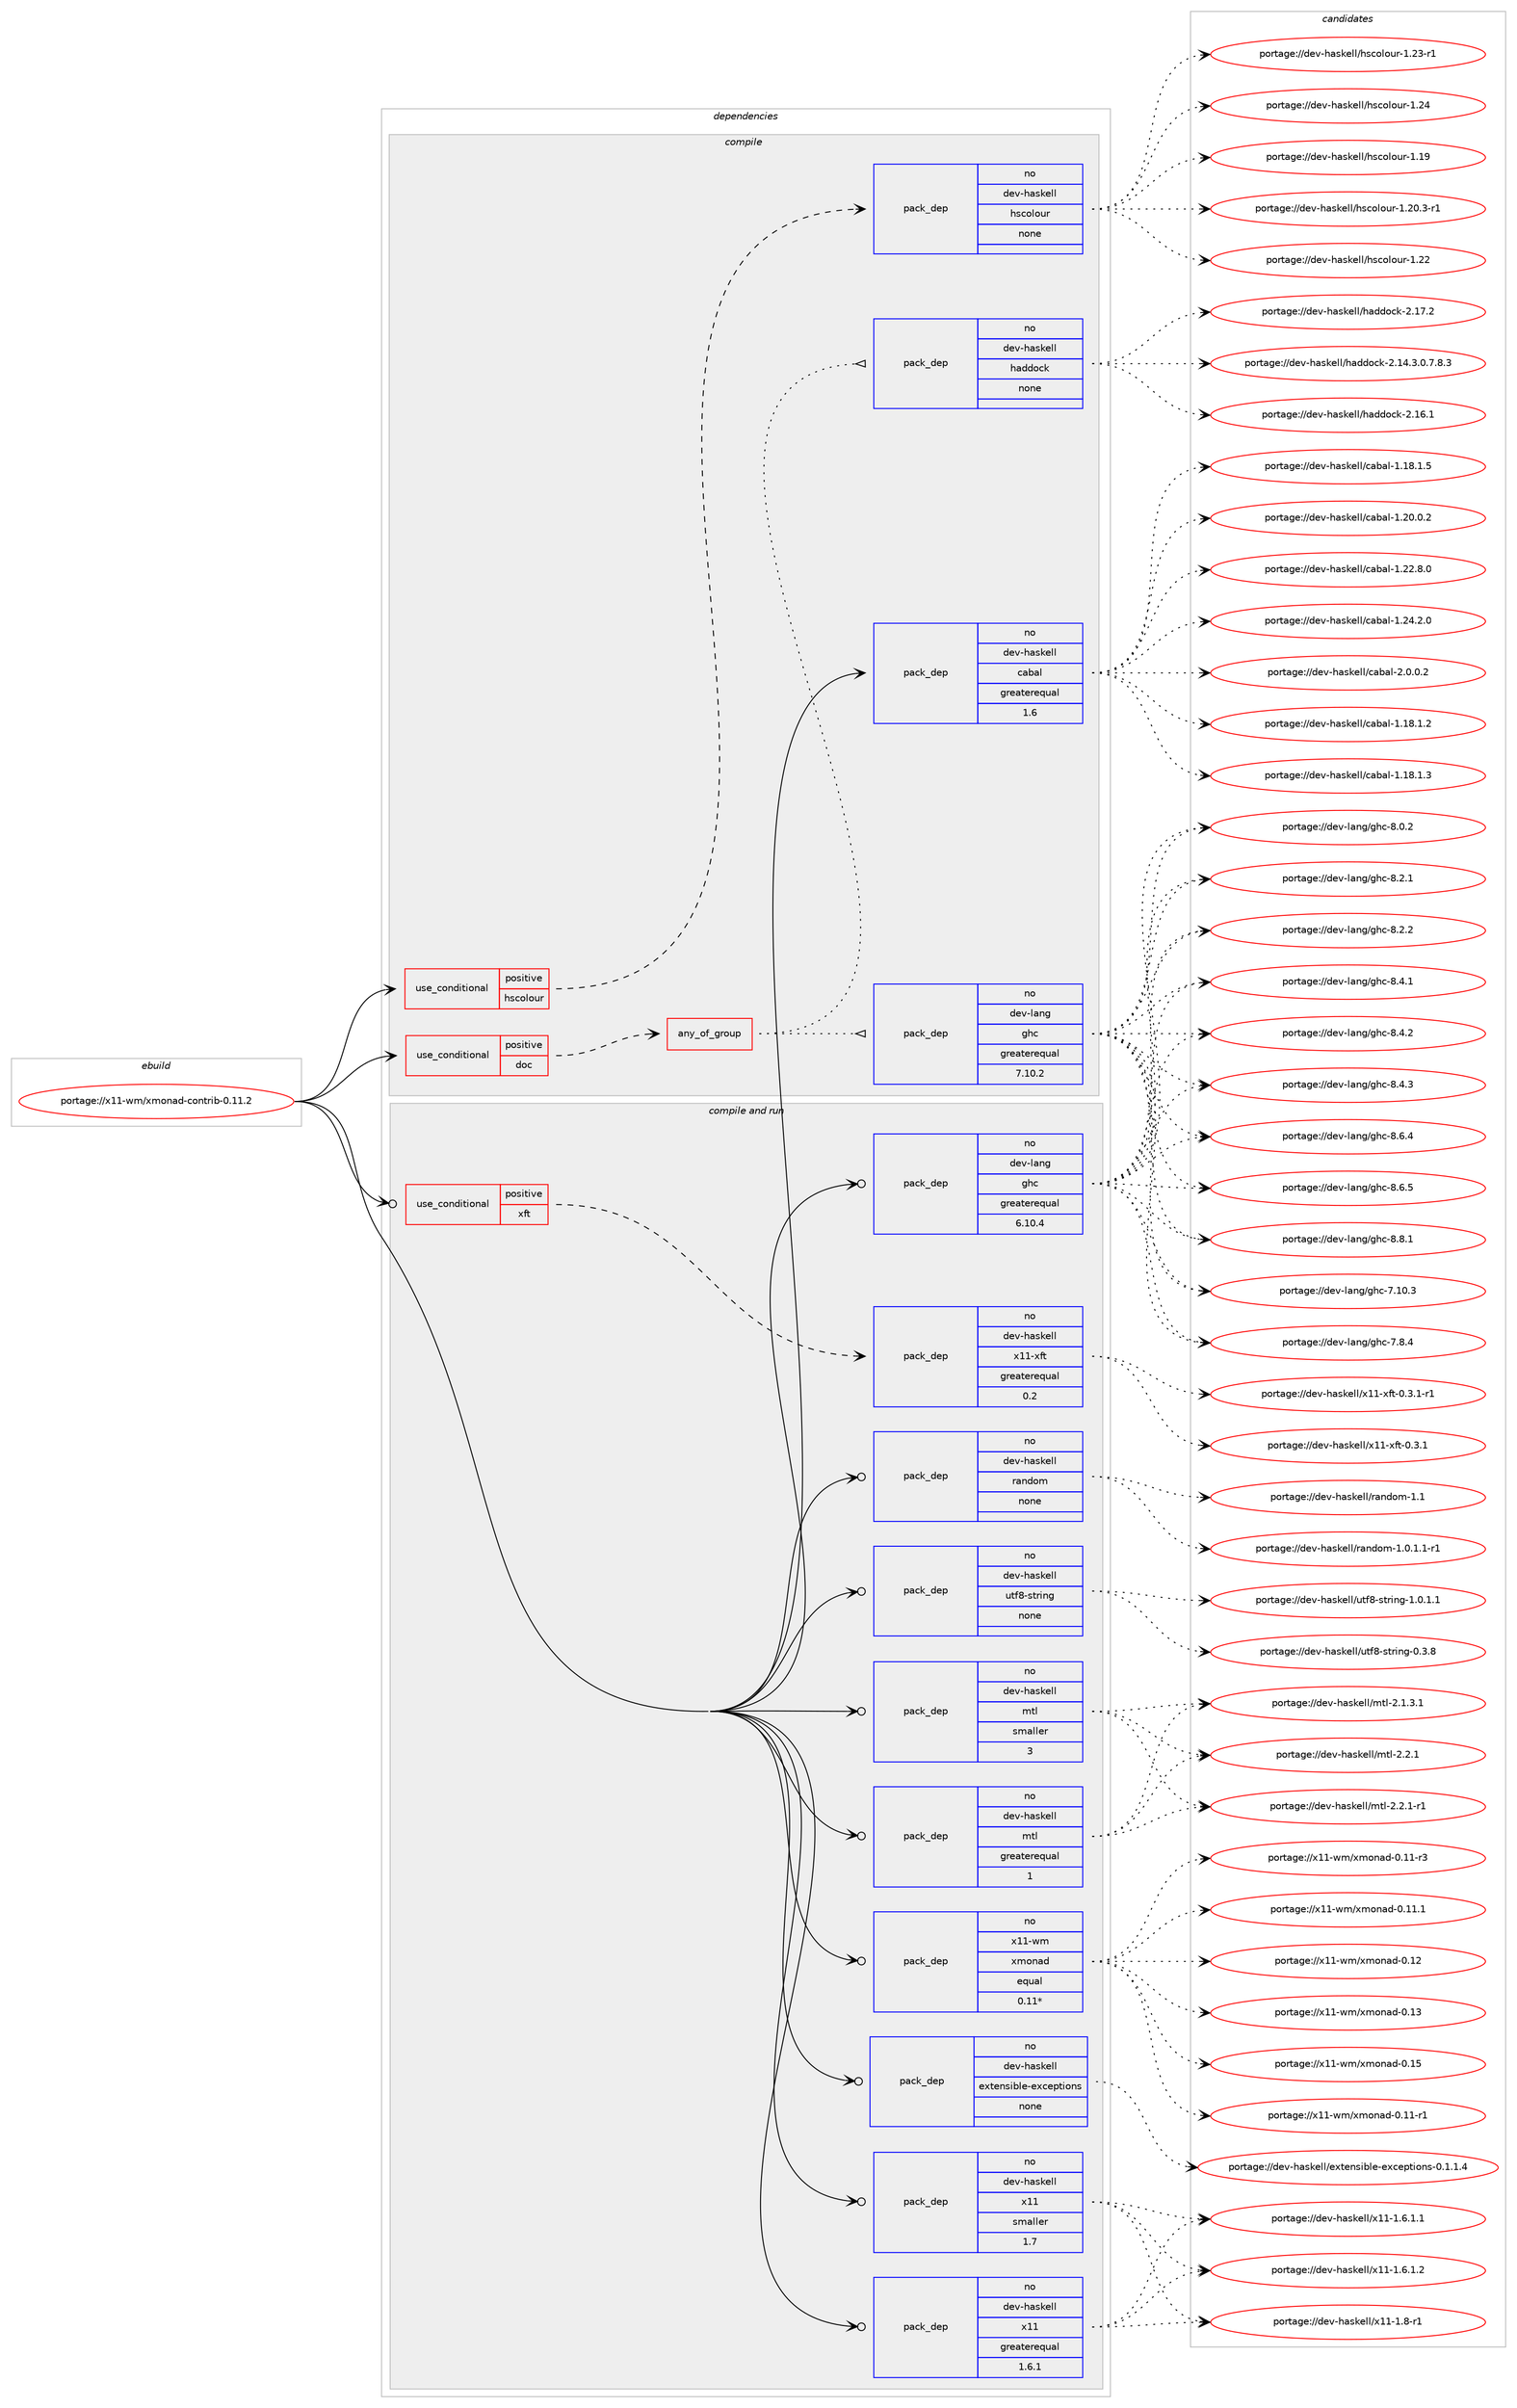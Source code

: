 digraph prolog {

# *************
# Graph options
# *************

newrank=true;
concentrate=true;
compound=true;
graph [rankdir=LR,fontname=Helvetica,fontsize=10,ranksep=1.5];#, ranksep=2.5, nodesep=0.2];
edge  [arrowhead=vee];
node  [fontname=Helvetica,fontsize=10];

# **********
# The ebuild
# **********

subgraph cluster_leftcol {
color=gray;
rank=same;
label=<<i>ebuild</i>>;
id [label="portage://x11-wm/xmonad-contrib-0.11.2", color=red, width=4, href="../x11-wm/xmonad-contrib-0.11.2.svg"];
}

# ****************
# The dependencies
# ****************

subgraph cluster_midcol {
color=gray;
label=<<i>dependencies</i>>;
subgraph cluster_compile {
fillcolor="#eeeeee";
style=filled;
label=<<i>compile</i>>;
subgraph cond109414 {
dependency461005 [label=<<TABLE BORDER="0" CELLBORDER="1" CELLSPACING="0" CELLPADDING="4"><TR><TD ROWSPAN="3" CELLPADDING="10">use_conditional</TD></TR><TR><TD>positive</TD></TR><TR><TD>doc</TD></TR></TABLE>>, shape=none, color=red];
subgraph any8065 {
dependency461006 [label=<<TABLE BORDER="0" CELLBORDER="1" CELLSPACING="0" CELLPADDING="4"><TR><TD CELLPADDING="10">any_of_group</TD></TR></TABLE>>, shape=none, color=red];subgraph pack343230 {
dependency461007 [label=<<TABLE BORDER="0" CELLBORDER="1" CELLSPACING="0" CELLPADDING="4" WIDTH="220"><TR><TD ROWSPAN="6" CELLPADDING="30">pack_dep</TD></TR><TR><TD WIDTH="110">no</TD></TR><TR><TD>dev-haskell</TD></TR><TR><TD>haddock</TD></TR><TR><TD>none</TD></TR><TR><TD></TD></TR></TABLE>>, shape=none, color=blue];
}
dependency461006:e -> dependency461007:w [weight=20,style="dotted",arrowhead="oinv"];
subgraph pack343231 {
dependency461008 [label=<<TABLE BORDER="0" CELLBORDER="1" CELLSPACING="0" CELLPADDING="4" WIDTH="220"><TR><TD ROWSPAN="6" CELLPADDING="30">pack_dep</TD></TR><TR><TD WIDTH="110">no</TD></TR><TR><TD>dev-lang</TD></TR><TR><TD>ghc</TD></TR><TR><TD>greaterequal</TD></TR><TR><TD>7.10.2</TD></TR></TABLE>>, shape=none, color=blue];
}
dependency461006:e -> dependency461008:w [weight=20,style="dotted",arrowhead="oinv"];
}
dependency461005:e -> dependency461006:w [weight=20,style="dashed",arrowhead="vee"];
}
id:e -> dependency461005:w [weight=20,style="solid",arrowhead="vee"];
subgraph cond109415 {
dependency461009 [label=<<TABLE BORDER="0" CELLBORDER="1" CELLSPACING="0" CELLPADDING="4"><TR><TD ROWSPAN="3" CELLPADDING="10">use_conditional</TD></TR><TR><TD>positive</TD></TR><TR><TD>hscolour</TD></TR></TABLE>>, shape=none, color=red];
subgraph pack343232 {
dependency461010 [label=<<TABLE BORDER="0" CELLBORDER="1" CELLSPACING="0" CELLPADDING="4" WIDTH="220"><TR><TD ROWSPAN="6" CELLPADDING="30">pack_dep</TD></TR><TR><TD WIDTH="110">no</TD></TR><TR><TD>dev-haskell</TD></TR><TR><TD>hscolour</TD></TR><TR><TD>none</TD></TR><TR><TD></TD></TR></TABLE>>, shape=none, color=blue];
}
dependency461009:e -> dependency461010:w [weight=20,style="dashed",arrowhead="vee"];
}
id:e -> dependency461009:w [weight=20,style="solid",arrowhead="vee"];
subgraph pack343233 {
dependency461011 [label=<<TABLE BORDER="0" CELLBORDER="1" CELLSPACING="0" CELLPADDING="4" WIDTH="220"><TR><TD ROWSPAN="6" CELLPADDING="30">pack_dep</TD></TR><TR><TD WIDTH="110">no</TD></TR><TR><TD>dev-haskell</TD></TR><TR><TD>cabal</TD></TR><TR><TD>greaterequal</TD></TR><TR><TD>1.6</TD></TR></TABLE>>, shape=none, color=blue];
}
id:e -> dependency461011:w [weight=20,style="solid",arrowhead="vee"];
}
subgraph cluster_compileandrun {
fillcolor="#eeeeee";
style=filled;
label=<<i>compile and run</i>>;
subgraph cond109416 {
dependency461012 [label=<<TABLE BORDER="0" CELLBORDER="1" CELLSPACING="0" CELLPADDING="4"><TR><TD ROWSPAN="3" CELLPADDING="10">use_conditional</TD></TR><TR><TD>positive</TD></TR><TR><TD>xft</TD></TR></TABLE>>, shape=none, color=red];
subgraph pack343234 {
dependency461013 [label=<<TABLE BORDER="0" CELLBORDER="1" CELLSPACING="0" CELLPADDING="4" WIDTH="220"><TR><TD ROWSPAN="6" CELLPADDING="30">pack_dep</TD></TR><TR><TD WIDTH="110">no</TD></TR><TR><TD>dev-haskell</TD></TR><TR><TD>x11-xft</TD></TR><TR><TD>greaterequal</TD></TR><TR><TD>0.2</TD></TR></TABLE>>, shape=none, color=blue];
}
dependency461012:e -> dependency461013:w [weight=20,style="dashed",arrowhead="vee"];
}
id:e -> dependency461012:w [weight=20,style="solid",arrowhead="odotvee"];
subgraph pack343235 {
dependency461014 [label=<<TABLE BORDER="0" CELLBORDER="1" CELLSPACING="0" CELLPADDING="4" WIDTH="220"><TR><TD ROWSPAN="6" CELLPADDING="30">pack_dep</TD></TR><TR><TD WIDTH="110">no</TD></TR><TR><TD>dev-haskell</TD></TR><TR><TD>extensible-exceptions</TD></TR><TR><TD>none</TD></TR><TR><TD></TD></TR></TABLE>>, shape=none, color=blue];
}
id:e -> dependency461014:w [weight=20,style="solid",arrowhead="odotvee"];
subgraph pack343236 {
dependency461015 [label=<<TABLE BORDER="0" CELLBORDER="1" CELLSPACING="0" CELLPADDING="4" WIDTH="220"><TR><TD ROWSPAN="6" CELLPADDING="30">pack_dep</TD></TR><TR><TD WIDTH="110">no</TD></TR><TR><TD>dev-haskell</TD></TR><TR><TD>mtl</TD></TR><TR><TD>greaterequal</TD></TR><TR><TD>1</TD></TR></TABLE>>, shape=none, color=blue];
}
id:e -> dependency461015:w [weight=20,style="solid",arrowhead="odotvee"];
subgraph pack343237 {
dependency461016 [label=<<TABLE BORDER="0" CELLBORDER="1" CELLSPACING="0" CELLPADDING="4" WIDTH="220"><TR><TD ROWSPAN="6" CELLPADDING="30">pack_dep</TD></TR><TR><TD WIDTH="110">no</TD></TR><TR><TD>dev-haskell</TD></TR><TR><TD>mtl</TD></TR><TR><TD>smaller</TD></TR><TR><TD>3</TD></TR></TABLE>>, shape=none, color=blue];
}
id:e -> dependency461016:w [weight=20,style="solid",arrowhead="odotvee"];
subgraph pack343238 {
dependency461017 [label=<<TABLE BORDER="0" CELLBORDER="1" CELLSPACING="0" CELLPADDING="4" WIDTH="220"><TR><TD ROWSPAN="6" CELLPADDING="30">pack_dep</TD></TR><TR><TD WIDTH="110">no</TD></TR><TR><TD>dev-haskell</TD></TR><TR><TD>random</TD></TR><TR><TD>none</TD></TR><TR><TD></TD></TR></TABLE>>, shape=none, color=blue];
}
id:e -> dependency461017:w [weight=20,style="solid",arrowhead="odotvee"];
subgraph pack343239 {
dependency461018 [label=<<TABLE BORDER="0" CELLBORDER="1" CELLSPACING="0" CELLPADDING="4" WIDTH="220"><TR><TD ROWSPAN="6" CELLPADDING="30">pack_dep</TD></TR><TR><TD WIDTH="110">no</TD></TR><TR><TD>dev-haskell</TD></TR><TR><TD>utf8-string</TD></TR><TR><TD>none</TD></TR><TR><TD></TD></TR></TABLE>>, shape=none, color=blue];
}
id:e -> dependency461018:w [weight=20,style="solid",arrowhead="odotvee"];
subgraph pack343240 {
dependency461019 [label=<<TABLE BORDER="0" CELLBORDER="1" CELLSPACING="0" CELLPADDING="4" WIDTH="220"><TR><TD ROWSPAN="6" CELLPADDING="30">pack_dep</TD></TR><TR><TD WIDTH="110">no</TD></TR><TR><TD>dev-haskell</TD></TR><TR><TD>x11</TD></TR><TR><TD>greaterequal</TD></TR><TR><TD>1.6.1</TD></TR></TABLE>>, shape=none, color=blue];
}
id:e -> dependency461019:w [weight=20,style="solid",arrowhead="odotvee"];
subgraph pack343241 {
dependency461020 [label=<<TABLE BORDER="0" CELLBORDER="1" CELLSPACING="0" CELLPADDING="4" WIDTH="220"><TR><TD ROWSPAN="6" CELLPADDING="30">pack_dep</TD></TR><TR><TD WIDTH="110">no</TD></TR><TR><TD>dev-haskell</TD></TR><TR><TD>x11</TD></TR><TR><TD>smaller</TD></TR><TR><TD>1.7</TD></TR></TABLE>>, shape=none, color=blue];
}
id:e -> dependency461020:w [weight=20,style="solid",arrowhead="odotvee"];
subgraph pack343242 {
dependency461021 [label=<<TABLE BORDER="0" CELLBORDER="1" CELLSPACING="0" CELLPADDING="4" WIDTH="220"><TR><TD ROWSPAN="6" CELLPADDING="30">pack_dep</TD></TR><TR><TD WIDTH="110">no</TD></TR><TR><TD>dev-lang</TD></TR><TR><TD>ghc</TD></TR><TR><TD>greaterequal</TD></TR><TR><TD>6.10.4</TD></TR></TABLE>>, shape=none, color=blue];
}
id:e -> dependency461021:w [weight=20,style="solid",arrowhead="odotvee"];
subgraph pack343243 {
dependency461022 [label=<<TABLE BORDER="0" CELLBORDER="1" CELLSPACING="0" CELLPADDING="4" WIDTH="220"><TR><TD ROWSPAN="6" CELLPADDING="30">pack_dep</TD></TR><TR><TD WIDTH="110">no</TD></TR><TR><TD>x11-wm</TD></TR><TR><TD>xmonad</TD></TR><TR><TD>equal</TD></TR><TR><TD>0.11*</TD></TR></TABLE>>, shape=none, color=blue];
}
id:e -> dependency461022:w [weight=20,style="solid",arrowhead="odotvee"];
}
subgraph cluster_run {
fillcolor="#eeeeee";
style=filled;
label=<<i>run</i>>;
}
}

# **************
# The candidates
# **************

subgraph cluster_choices {
rank=same;
color=gray;
label=<<i>candidates</i>>;

subgraph choice343230 {
color=black;
nodesep=1;
choiceportage1001011184510497115107101108108471049710010011199107455046495246514648465546564651 [label="portage://dev-haskell/haddock-2.14.3.0.7.8.3", color=red, width=4,href="../dev-haskell/haddock-2.14.3.0.7.8.3.svg"];
choiceportage100101118451049711510710110810847104971001001119910745504649544649 [label="portage://dev-haskell/haddock-2.16.1", color=red, width=4,href="../dev-haskell/haddock-2.16.1.svg"];
choiceportage100101118451049711510710110810847104971001001119910745504649554650 [label="portage://dev-haskell/haddock-2.17.2", color=red, width=4,href="../dev-haskell/haddock-2.17.2.svg"];
dependency461007:e -> choiceportage1001011184510497115107101108108471049710010011199107455046495246514648465546564651:w [style=dotted,weight="100"];
dependency461007:e -> choiceportage100101118451049711510710110810847104971001001119910745504649544649:w [style=dotted,weight="100"];
dependency461007:e -> choiceportage100101118451049711510710110810847104971001001119910745504649554650:w [style=dotted,weight="100"];
}
subgraph choice343231 {
color=black;
nodesep=1;
choiceportage1001011184510897110103471031049945554649484651 [label="portage://dev-lang/ghc-7.10.3", color=red, width=4,href="../dev-lang/ghc-7.10.3.svg"];
choiceportage10010111845108971101034710310499455546564652 [label="portage://dev-lang/ghc-7.8.4", color=red, width=4,href="../dev-lang/ghc-7.8.4.svg"];
choiceportage10010111845108971101034710310499455646484650 [label="portage://dev-lang/ghc-8.0.2", color=red, width=4,href="../dev-lang/ghc-8.0.2.svg"];
choiceportage10010111845108971101034710310499455646504649 [label="portage://dev-lang/ghc-8.2.1", color=red, width=4,href="../dev-lang/ghc-8.2.1.svg"];
choiceportage10010111845108971101034710310499455646504650 [label="portage://dev-lang/ghc-8.2.2", color=red, width=4,href="../dev-lang/ghc-8.2.2.svg"];
choiceportage10010111845108971101034710310499455646524649 [label="portage://dev-lang/ghc-8.4.1", color=red, width=4,href="../dev-lang/ghc-8.4.1.svg"];
choiceportage10010111845108971101034710310499455646524650 [label="portage://dev-lang/ghc-8.4.2", color=red, width=4,href="../dev-lang/ghc-8.4.2.svg"];
choiceportage10010111845108971101034710310499455646524651 [label="portage://dev-lang/ghc-8.4.3", color=red, width=4,href="../dev-lang/ghc-8.4.3.svg"];
choiceportage10010111845108971101034710310499455646544652 [label="portage://dev-lang/ghc-8.6.4", color=red, width=4,href="../dev-lang/ghc-8.6.4.svg"];
choiceportage10010111845108971101034710310499455646544653 [label="portage://dev-lang/ghc-8.6.5", color=red, width=4,href="../dev-lang/ghc-8.6.5.svg"];
choiceportage10010111845108971101034710310499455646564649 [label="portage://dev-lang/ghc-8.8.1", color=red, width=4,href="../dev-lang/ghc-8.8.1.svg"];
dependency461008:e -> choiceportage1001011184510897110103471031049945554649484651:w [style=dotted,weight="100"];
dependency461008:e -> choiceportage10010111845108971101034710310499455546564652:w [style=dotted,weight="100"];
dependency461008:e -> choiceportage10010111845108971101034710310499455646484650:w [style=dotted,weight="100"];
dependency461008:e -> choiceportage10010111845108971101034710310499455646504649:w [style=dotted,weight="100"];
dependency461008:e -> choiceportage10010111845108971101034710310499455646504650:w [style=dotted,weight="100"];
dependency461008:e -> choiceportage10010111845108971101034710310499455646524649:w [style=dotted,weight="100"];
dependency461008:e -> choiceportage10010111845108971101034710310499455646524650:w [style=dotted,weight="100"];
dependency461008:e -> choiceportage10010111845108971101034710310499455646524651:w [style=dotted,weight="100"];
dependency461008:e -> choiceportage10010111845108971101034710310499455646544652:w [style=dotted,weight="100"];
dependency461008:e -> choiceportage10010111845108971101034710310499455646544653:w [style=dotted,weight="100"];
dependency461008:e -> choiceportage10010111845108971101034710310499455646564649:w [style=dotted,weight="100"];
}
subgraph choice343232 {
color=black;
nodesep=1;
choiceportage100101118451049711510710110810847104115991111081111171144549464957 [label="portage://dev-haskell/hscolour-1.19", color=red, width=4,href="../dev-haskell/hscolour-1.19.svg"];
choiceportage10010111845104971151071011081084710411599111108111117114454946504846514511449 [label="portage://dev-haskell/hscolour-1.20.3-r1", color=red, width=4,href="../dev-haskell/hscolour-1.20.3-r1.svg"];
choiceportage100101118451049711510710110810847104115991111081111171144549465050 [label="portage://dev-haskell/hscolour-1.22", color=red, width=4,href="../dev-haskell/hscolour-1.22.svg"];
choiceportage1001011184510497115107101108108471041159911110811111711445494650514511449 [label="portage://dev-haskell/hscolour-1.23-r1", color=red, width=4,href="../dev-haskell/hscolour-1.23-r1.svg"];
choiceportage100101118451049711510710110810847104115991111081111171144549465052 [label="portage://dev-haskell/hscolour-1.24", color=red, width=4,href="../dev-haskell/hscolour-1.24.svg"];
dependency461010:e -> choiceportage100101118451049711510710110810847104115991111081111171144549464957:w [style=dotted,weight="100"];
dependency461010:e -> choiceportage10010111845104971151071011081084710411599111108111117114454946504846514511449:w [style=dotted,weight="100"];
dependency461010:e -> choiceportage100101118451049711510710110810847104115991111081111171144549465050:w [style=dotted,weight="100"];
dependency461010:e -> choiceportage1001011184510497115107101108108471041159911110811111711445494650514511449:w [style=dotted,weight="100"];
dependency461010:e -> choiceportage100101118451049711510710110810847104115991111081111171144549465052:w [style=dotted,weight="100"];
}
subgraph choice343233 {
color=black;
nodesep=1;
choiceportage10010111845104971151071011081084799979897108454946495646494650 [label="portage://dev-haskell/cabal-1.18.1.2", color=red, width=4,href="../dev-haskell/cabal-1.18.1.2.svg"];
choiceportage10010111845104971151071011081084799979897108454946495646494651 [label="portage://dev-haskell/cabal-1.18.1.3", color=red, width=4,href="../dev-haskell/cabal-1.18.1.3.svg"];
choiceportage10010111845104971151071011081084799979897108454946495646494653 [label="portage://dev-haskell/cabal-1.18.1.5", color=red, width=4,href="../dev-haskell/cabal-1.18.1.5.svg"];
choiceportage10010111845104971151071011081084799979897108454946504846484650 [label="portage://dev-haskell/cabal-1.20.0.2", color=red, width=4,href="../dev-haskell/cabal-1.20.0.2.svg"];
choiceportage10010111845104971151071011081084799979897108454946505046564648 [label="portage://dev-haskell/cabal-1.22.8.0", color=red, width=4,href="../dev-haskell/cabal-1.22.8.0.svg"];
choiceportage10010111845104971151071011081084799979897108454946505246504648 [label="portage://dev-haskell/cabal-1.24.2.0", color=red, width=4,href="../dev-haskell/cabal-1.24.2.0.svg"];
choiceportage100101118451049711510710110810847999798971084550464846484650 [label="portage://dev-haskell/cabal-2.0.0.2", color=red, width=4,href="../dev-haskell/cabal-2.0.0.2.svg"];
dependency461011:e -> choiceportage10010111845104971151071011081084799979897108454946495646494650:w [style=dotted,weight="100"];
dependency461011:e -> choiceportage10010111845104971151071011081084799979897108454946495646494651:w [style=dotted,weight="100"];
dependency461011:e -> choiceportage10010111845104971151071011081084799979897108454946495646494653:w [style=dotted,weight="100"];
dependency461011:e -> choiceportage10010111845104971151071011081084799979897108454946504846484650:w [style=dotted,weight="100"];
dependency461011:e -> choiceportage10010111845104971151071011081084799979897108454946505046564648:w [style=dotted,weight="100"];
dependency461011:e -> choiceportage10010111845104971151071011081084799979897108454946505246504648:w [style=dotted,weight="100"];
dependency461011:e -> choiceportage100101118451049711510710110810847999798971084550464846484650:w [style=dotted,weight="100"];
}
subgraph choice343234 {
color=black;
nodesep=1;
choiceportage100101118451049711510710110810847120494945120102116454846514649 [label="portage://dev-haskell/x11-xft-0.3.1", color=red, width=4,href="../dev-haskell/x11-xft-0.3.1.svg"];
choiceportage1001011184510497115107101108108471204949451201021164548465146494511449 [label="portage://dev-haskell/x11-xft-0.3.1-r1", color=red, width=4,href="../dev-haskell/x11-xft-0.3.1-r1.svg"];
dependency461013:e -> choiceportage100101118451049711510710110810847120494945120102116454846514649:w [style=dotted,weight="100"];
dependency461013:e -> choiceportage1001011184510497115107101108108471204949451201021164548465146494511449:w [style=dotted,weight="100"];
}
subgraph choice343235 {
color=black;
nodesep=1;
choiceportage1001011184510497115107101108108471011201161011101151059810810145101120991011121161051111101154548464946494652 [label="portage://dev-haskell/extensible-exceptions-0.1.1.4", color=red, width=4,href="../dev-haskell/extensible-exceptions-0.1.1.4.svg"];
dependency461014:e -> choiceportage1001011184510497115107101108108471011201161011101151059810810145101120991011121161051111101154548464946494652:w [style=dotted,weight="100"];
}
subgraph choice343236 {
color=black;
nodesep=1;
choiceportage1001011184510497115107101108108471091161084550464946514649 [label="portage://dev-haskell/mtl-2.1.3.1", color=red, width=4,href="../dev-haskell/mtl-2.1.3.1.svg"];
choiceportage100101118451049711510710110810847109116108455046504649 [label="portage://dev-haskell/mtl-2.2.1", color=red, width=4,href="../dev-haskell/mtl-2.2.1.svg"];
choiceportage1001011184510497115107101108108471091161084550465046494511449 [label="portage://dev-haskell/mtl-2.2.1-r1", color=red, width=4,href="../dev-haskell/mtl-2.2.1-r1.svg"];
dependency461015:e -> choiceportage1001011184510497115107101108108471091161084550464946514649:w [style=dotted,weight="100"];
dependency461015:e -> choiceportage100101118451049711510710110810847109116108455046504649:w [style=dotted,weight="100"];
dependency461015:e -> choiceportage1001011184510497115107101108108471091161084550465046494511449:w [style=dotted,weight="100"];
}
subgraph choice343237 {
color=black;
nodesep=1;
choiceportage1001011184510497115107101108108471091161084550464946514649 [label="portage://dev-haskell/mtl-2.1.3.1", color=red, width=4,href="../dev-haskell/mtl-2.1.3.1.svg"];
choiceportage100101118451049711510710110810847109116108455046504649 [label="portage://dev-haskell/mtl-2.2.1", color=red, width=4,href="../dev-haskell/mtl-2.2.1.svg"];
choiceportage1001011184510497115107101108108471091161084550465046494511449 [label="portage://dev-haskell/mtl-2.2.1-r1", color=red, width=4,href="../dev-haskell/mtl-2.2.1-r1.svg"];
dependency461016:e -> choiceportage1001011184510497115107101108108471091161084550464946514649:w [style=dotted,weight="100"];
dependency461016:e -> choiceportage100101118451049711510710110810847109116108455046504649:w [style=dotted,weight="100"];
dependency461016:e -> choiceportage1001011184510497115107101108108471091161084550465046494511449:w [style=dotted,weight="100"];
}
subgraph choice343238 {
color=black;
nodesep=1;
choiceportage1001011184510497115107101108108471149711010011110945494648464946494511449 [label="portage://dev-haskell/random-1.0.1.1-r1", color=red, width=4,href="../dev-haskell/random-1.0.1.1-r1.svg"];
choiceportage1001011184510497115107101108108471149711010011110945494649 [label="portage://dev-haskell/random-1.1", color=red, width=4,href="../dev-haskell/random-1.1.svg"];
dependency461017:e -> choiceportage1001011184510497115107101108108471149711010011110945494648464946494511449:w [style=dotted,weight="100"];
dependency461017:e -> choiceportage1001011184510497115107101108108471149711010011110945494649:w [style=dotted,weight="100"];
}
subgraph choice343239 {
color=black;
nodesep=1;
choiceportage1001011184510497115107101108108471171161025645115116114105110103454846514656 [label="portage://dev-haskell/utf8-string-0.3.8", color=red, width=4,href="../dev-haskell/utf8-string-0.3.8.svg"];
choiceportage10010111845104971151071011081084711711610256451151161141051101034549464846494649 [label="portage://dev-haskell/utf8-string-1.0.1.1", color=red, width=4,href="../dev-haskell/utf8-string-1.0.1.1.svg"];
dependency461018:e -> choiceportage1001011184510497115107101108108471171161025645115116114105110103454846514656:w [style=dotted,weight="100"];
dependency461018:e -> choiceportage10010111845104971151071011081084711711610256451151161141051101034549464846494649:w [style=dotted,weight="100"];
}
subgraph choice343240 {
color=black;
nodesep=1;
choiceportage10010111845104971151071011081084712049494549465446494649 [label="portage://dev-haskell/x11-1.6.1.1", color=red, width=4,href="../dev-haskell/x11-1.6.1.1.svg"];
choiceportage10010111845104971151071011081084712049494549465446494650 [label="portage://dev-haskell/x11-1.6.1.2", color=red, width=4,href="../dev-haskell/x11-1.6.1.2.svg"];
choiceportage1001011184510497115107101108108471204949454946564511449 [label="portage://dev-haskell/x11-1.8-r1", color=red, width=4,href="../dev-haskell/x11-1.8-r1.svg"];
dependency461019:e -> choiceportage10010111845104971151071011081084712049494549465446494649:w [style=dotted,weight="100"];
dependency461019:e -> choiceportage10010111845104971151071011081084712049494549465446494650:w [style=dotted,weight="100"];
dependency461019:e -> choiceportage1001011184510497115107101108108471204949454946564511449:w [style=dotted,weight="100"];
}
subgraph choice343241 {
color=black;
nodesep=1;
choiceportage10010111845104971151071011081084712049494549465446494649 [label="portage://dev-haskell/x11-1.6.1.1", color=red, width=4,href="../dev-haskell/x11-1.6.1.1.svg"];
choiceportage10010111845104971151071011081084712049494549465446494650 [label="portage://dev-haskell/x11-1.6.1.2", color=red, width=4,href="../dev-haskell/x11-1.6.1.2.svg"];
choiceportage1001011184510497115107101108108471204949454946564511449 [label="portage://dev-haskell/x11-1.8-r1", color=red, width=4,href="../dev-haskell/x11-1.8-r1.svg"];
dependency461020:e -> choiceportage10010111845104971151071011081084712049494549465446494649:w [style=dotted,weight="100"];
dependency461020:e -> choiceportage10010111845104971151071011081084712049494549465446494650:w [style=dotted,weight="100"];
dependency461020:e -> choiceportage1001011184510497115107101108108471204949454946564511449:w [style=dotted,weight="100"];
}
subgraph choice343242 {
color=black;
nodesep=1;
choiceportage1001011184510897110103471031049945554649484651 [label="portage://dev-lang/ghc-7.10.3", color=red, width=4,href="../dev-lang/ghc-7.10.3.svg"];
choiceportage10010111845108971101034710310499455546564652 [label="portage://dev-lang/ghc-7.8.4", color=red, width=4,href="../dev-lang/ghc-7.8.4.svg"];
choiceportage10010111845108971101034710310499455646484650 [label="portage://dev-lang/ghc-8.0.2", color=red, width=4,href="../dev-lang/ghc-8.0.2.svg"];
choiceportage10010111845108971101034710310499455646504649 [label="portage://dev-lang/ghc-8.2.1", color=red, width=4,href="../dev-lang/ghc-8.2.1.svg"];
choiceportage10010111845108971101034710310499455646504650 [label="portage://dev-lang/ghc-8.2.2", color=red, width=4,href="../dev-lang/ghc-8.2.2.svg"];
choiceportage10010111845108971101034710310499455646524649 [label="portage://dev-lang/ghc-8.4.1", color=red, width=4,href="../dev-lang/ghc-8.4.1.svg"];
choiceportage10010111845108971101034710310499455646524650 [label="portage://dev-lang/ghc-8.4.2", color=red, width=4,href="../dev-lang/ghc-8.4.2.svg"];
choiceportage10010111845108971101034710310499455646524651 [label="portage://dev-lang/ghc-8.4.3", color=red, width=4,href="../dev-lang/ghc-8.4.3.svg"];
choiceportage10010111845108971101034710310499455646544652 [label="portage://dev-lang/ghc-8.6.4", color=red, width=4,href="../dev-lang/ghc-8.6.4.svg"];
choiceportage10010111845108971101034710310499455646544653 [label="portage://dev-lang/ghc-8.6.5", color=red, width=4,href="../dev-lang/ghc-8.6.5.svg"];
choiceportage10010111845108971101034710310499455646564649 [label="portage://dev-lang/ghc-8.8.1", color=red, width=4,href="../dev-lang/ghc-8.8.1.svg"];
dependency461021:e -> choiceportage1001011184510897110103471031049945554649484651:w [style=dotted,weight="100"];
dependency461021:e -> choiceportage10010111845108971101034710310499455546564652:w [style=dotted,weight="100"];
dependency461021:e -> choiceportage10010111845108971101034710310499455646484650:w [style=dotted,weight="100"];
dependency461021:e -> choiceportage10010111845108971101034710310499455646504649:w [style=dotted,weight="100"];
dependency461021:e -> choiceportage10010111845108971101034710310499455646504650:w [style=dotted,weight="100"];
dependency461021:e -> choiceportage10010111845108971101034710310499455646524649:w [style=dotted,weight="100"];
dependency461021:e -> choiceportage10010111845108971101034710310499455646524650:w [style=dotted,weight="100"];
dependency461021:e -> choiceportage10010111845108971101034710310499455646524651:w [style=dotted,weight="100"];
dependency461021:e -> choiceportage10010111845108971101034710310499455646544652:w [style=dotted,weight="100"];
dependency461021:e -> choiceportage10010111845108971101034710310499455646544653:w [style=dotted,weight="100"];
dependency461021:e -> choiceportage10010111845108971101034710310499455646564649:w [style=dotted,weight="100"];
}
subgraph choice343243 {
color=black;
nodesep=1;
choiceportage120494945119109471201091111109710045484649494511449 [label="portage://x11-wm/xmonad-0.11-r1", color=red, width=4,href="../x11-wm/xmonad-0.11-r1.svg"];
choiceportage120494945119109471201091111109710045484649494511451 [label="portage://x11-wm/xmonad-0.11-r3", color=red, width=4,href="../x11-wm/xmonad-0.11-r3.svg"];
choiceportage120494945119109471201091111109710045484649494649 [label="portage://x11-wm/xmonad-0.11.1", color=red, width=4,href="../x11-wm/xmonad-0.11.1.svg"];
choiceportage12049494511910947120109111110971004548464950 [label="portage://x11-wm/xmonad-0.12", color=red, width=4,href="../x11-wm/xmonad-0.12.svg"];
choiceportage12049494511910947120109111110971004548464951 [label="portage://x11-wm/xmonad-0.13", color=red, width=4,href="../x11-wm/xmonad-0.13.svg"];
choiceportage12049494511910947120109111110971004548464953 [label="portage://x11-wm/xmonad-0.15", color=red, width=4,href="../x11-wm/xmonad-0.15.svg"];
dependency461022:e -> choiceportage120494945119109471201091111109710045484649494511449:w [style=dotted,weight="100"];
dependency461022:e -> choiceportage120494945119109471201091111109710045484649494511451:w [style=dotted,weight="100"];
dependency461022:e -> choiceportage120494945119109471201091111109710045484649494649:w [style=dotted,weight="100"];
dependency461022:e -> choiceportage12049494511910947120109111110971004548464950:w [style=dotted,weight="100"];
dependency461022:e -> choiceportage12049494511910947120109111110971004548464951:w [style=dotted,weight="100"];
dependency461022:e -> choiceportage12049494511910947120109111110971004548464953:w [style=dotted,weight="100"];
}
}

}
